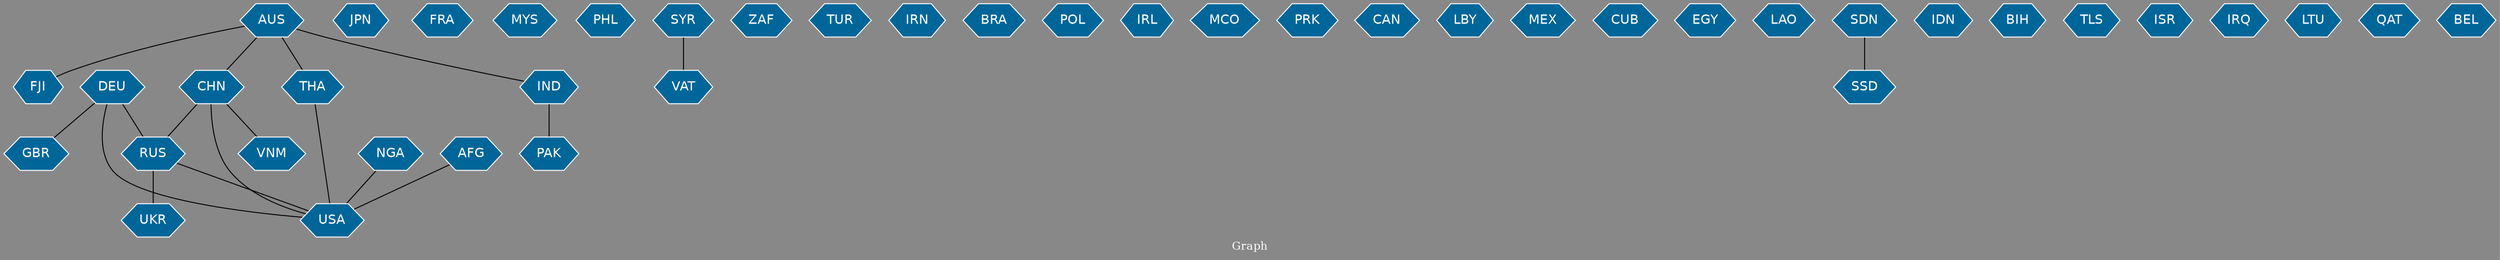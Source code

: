 // Countries together in item graph
graph {
	graph [bgcolor="#888888" fontcolor=white fontsize=12 label="Graph" outputorder=edgesfirst overlap=prism]
	node [color=white fillcolor="#006699" fontcolor=white fontname=Helvetica shape=hexagon style=filled]
	edge [arrowhead=open color=black fontcolor=white fontname=Courier fontsize=12]
		RUS [label=RUS]
		UKR [label=UKR]
		USA [label=USA]
		JPN [label=JPN]
		THA [label=THA]
		FRA [label=FRA]
		IND [label=IND]
		MYS [label=MYS]
		PHL [label=PHL]
		VAT [label=VAT]
		ZAF [label=ZAF]
		TUR [label=TUR]
		CHN [label=CHN]
		IRN [label=IRN]
		BRA [label=BRA]
		NGA [label=NGA]
		POL [label=POL]
		IRL [label=IRL]
		MCO [label=MCO]
		PRK [label=PRK]
		FJI [label=FJI]
		SYR [label=SYR]
		CAN [label=CAN]
		AFG [label=AFG]
		LBY [label=LBY]
		AUS [label=AUS]
		MEX [label=MEX]
		GBR [label=GBR]
		VNM [label=VNM]
		CUB [label=CUB]
		EGY [label=EGY]
		LAO [label=LAO]
		PAK [label=PAK]
		SSD [label=SSD]
		SDN [label=SDN]
		IDN [label=IDN]
		BIH [label=BIH]
		TLS [label=TLS]
		ISR [label=ISR]
		IRQ [label=IRQ]
		LTU [label=LTU]
		DEU [label=DEU]
		QAT [label=QAT]
		BEL [label=BEL]
			CHN -- VNM [weight=1]
			AUS -- FJI [weight=1]
			NGA -- USA [weight=3]
			AUS -- IND [weight=1]
			CHN -- RUS [weight=1]
			AUS -- CHN [weight=1]
			SYR -- VAT [weight=1]
			CHN -- USA [weight=5]
			DEU -- USA [weight=1]
			RUS -- UKR [weight=5]
			SDN -- SSD [weight=1]
			DEU -- RUS [weight=1]
			DEU -- GBR [weight=1]
			AUS -- THA [weight=1]
			RUS -- USA [weight=1]
			IND -- PAK [weight=2]
			AFG -- USA [weight=4]
			THA -- USA [weight=1]
}